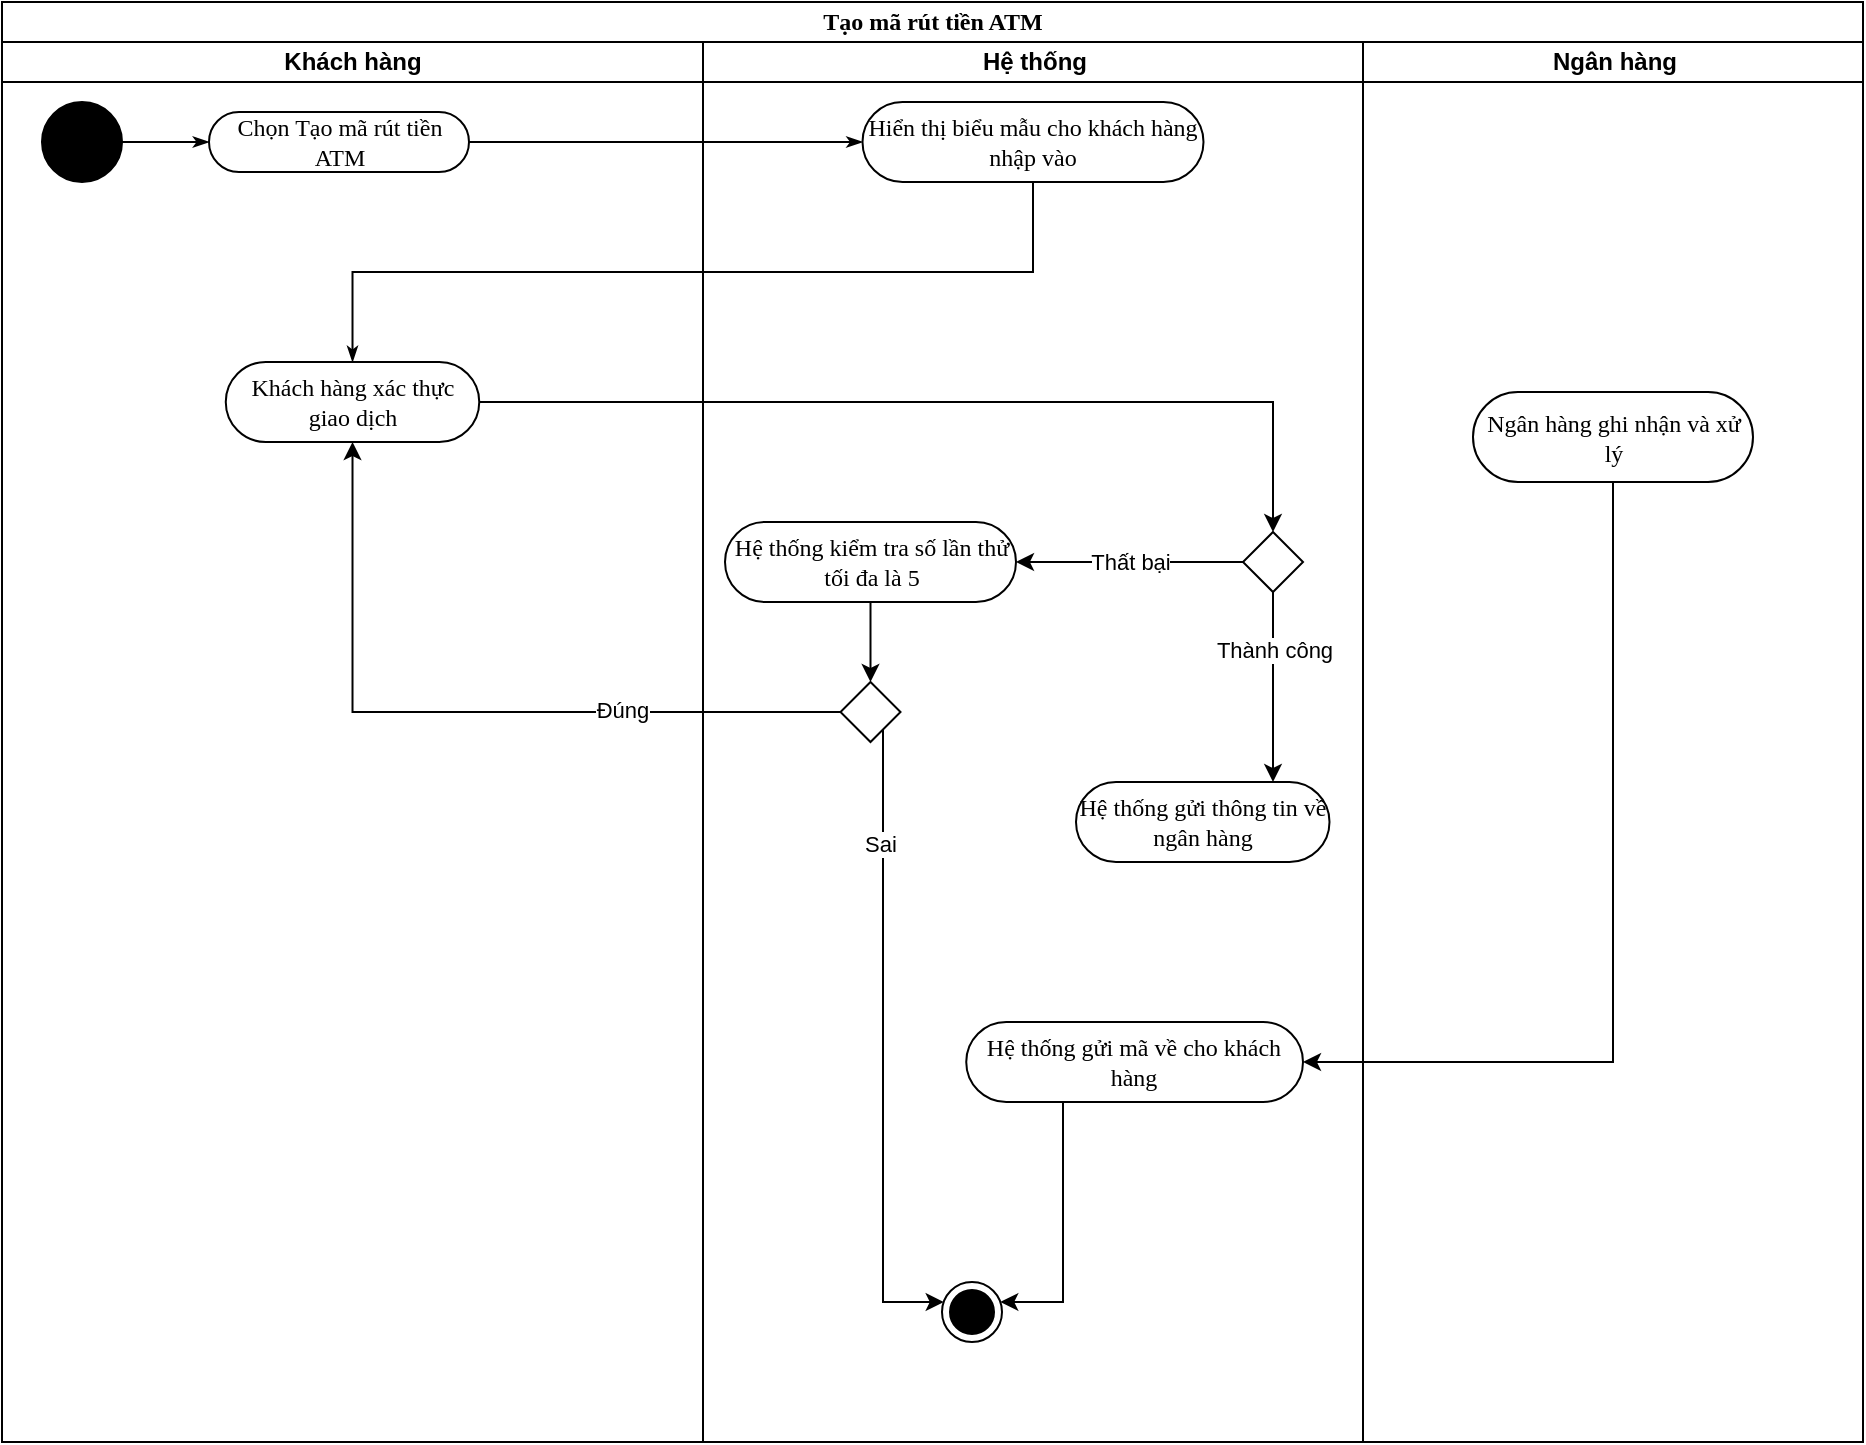 <mxfile version="26.0.16">
  <diagram name="Page-1" id="aWHvYDmvU6KEJwanwGd7">
    <mxGraphModel dx="2811" dy="2134" grid="1" gridSize="10" guides="1" tooltips="1" connect="1" arrows="1" fold="1" page="1" pageScale="1" pageWidth="850" pageHeight="1100" math="0" shadow="0">
      <root>
        <mxCell id="0" />
        <mxCell id="1" parent="0" />
        <mxCell id="KJYIOcynAz07dcxsfuO2-17" value="Tạo mã rút tiền ATM" style="swimlane;html=1;childLayout=stackLayout;startSize=20;rounded=0;shadow=0;comic=0;labelBackgroundColor=none;strokeWidth=1;fontFamily=Verdana;fontSize=12;align=center;fixedWidth=1;" parent="1" vertex="1">
          <mxGeometry x="40" y="40" width="930.5" height="720" as="geometry">
            <mxRectangle x="40" y="20" width="70" height="30" as="alternateBounds" />
          </mxGeometry>
        </mxCell>
        <mxCell id="KJYIOcynAz07dcxsfuO2-72" style="rounded=0;html=1;labelBackgroundColor=none;startArrow=none;startFill=0;startSize=5;endArrow=classicThin;endFill=1;endSize=5;jettySize=auto;orthogonalLoop=1;strokeWidth=1;fontFamily=Verdana;fontSize=12" parent="KJYIOcynAz07dcxsfuO2-17" source="KJYIOcynAz07dcxsfuO2-46" target="Yu1xLJiBmAxWLEI_7CF--1" edge="1">
          <mxGeometry relative="1" as="geometry">
            <mxPoint x="412" y="70" as="targetPoint" />
          </mxGeometry>
        </mxCell>
        <mxCell id="KJYIOcynAz07dcxsfuO2-18" value="Khách hàng" style="swimlane;html=1;startSize=20;" parent="KJYIOcynAz07dcxsfuO2-17" vertex="1">
          <mxGeometry y="20" width="350.5" height="700" as="geometry" />
        </mxCell>
        <mxCell id="KJYIOcynAz07dcxsfuO2-45" value="" style="ellipse;whiteSpace=wrap;html=1;rounded=0;shadow=0;comic=0;labelBackgroundColor=none;strokeWidth=1;fillColor=#000000;fontFamily=Verdana;fontSize=12;align=center;" parent="KJYIOcynAz07dcxsfuO2-18" vertex="1">
          <mxGeometry x="20" y="30" width="40" height="40" as="geometry" />
        </mxCell>
        <mxCell id="KJYIOcynAz07dcxsfuO2-46" value="Chọn Tạo mã rút tiền ATM" style="rounded=1;whiteSpace=wrap;html=1;shadow=0;comic=0;labelBackgroundColor=none;strokeWidth=1;fontFamily=Verdana;fontSize=12;align=center;arcSize=50;" parent="KJYIOcynAz07dcxsfuO2-18" vertex="1">
          <mxGeometry x="103.5" y="35" width="130" height="30" as="geometry" />
        </mxCell>
        <mxCell id="KJYIOcynAz07dcxsfuO2-44" style="edgeStyle=orthogonalEdgeStyle;rounded=0;html=1;labelBackgroundColor=none;startArrow=none;startFill=0;startSize=5;endArrow=classicThin;endFill=1;endSize=5;jettySize=auto;orthogonalLoop=1;strokeWidth=1;fontFamily=Verdana;fontSize=12" parent="KJYIOcynAz07dcxsfuO2-18" source="KJYIOcynAz07dcxsfuO2-45" target="KJYIOcynAz07dcxsfuO2-46" edge="1">
          <mxGeometry relative="1" as="geometry" />
        </mxCell>
        <mxCell id="Yu1xLJiBmAxWLEI_7CF--2" value="Khách hàng xác thực giao dịch" style="rounded=1;whiteSpace=wrap;html=1;shadow=0;comic=0;labelBackgroundColor=none;strokeWidth=1;fontFamily=Verdana;fontSize=12;align=center;arcSize=50;" vertex="1" parent="KJYIOcynAz07dcxsfuO2-18">
          <mxGeometry x="111.88" y="160" width="126.75" height="40" as="geometry" />
        </mxCell>
        <mxCell id="KJYIOcynAz07dcxsfuO2-27" value="Hệ thống" style="swimlane;html=1;startSize=20;" parent="KJYIOcynAz07dcxsfuO2-17" vertex="1">
          <mxGeometry x="350.5" y="20" width="330" height="700" as="geometry" />
        </mxCell>
        <mxCell id="KJYIOcynAz07dcxsfuO2-187" value="" style="ellipse;html=1;shape=endState;fillColor=strokeColor;" parent="KJYIOcynAz07dcxsfuO2-27" vertex="1">
          <mxGeometry x="119.5" y="620" width="30" height="30" as="geometry" />
        </mxCell>
        <mxCell id="Yu1xLJiBmAxWLEI_7CF--1" value="Hiển thị biểu mẫu cho khách hàng nhập vào" style="rounded=1;whiteSpace=wrap;html=1;shadow=0;comic=0;labelBackgroundColor=none;strokeWidth=1;fontFamily=Verdana;fontSize=12;align=center;arcSize=50;" vertex="1" parent="KJYIOcynAz07dcxsfuO2-27">
          <mxGeometry x="79.75" y="30" width="170.5" height="40" as="geometry" />
        </mxCell>
        <mxCell id="Yu1xLJiBmAxWLEI_7CF--4" value="Hệ thống gửi thông tin về ngân hàng" style="rounded=1;whiteSpace=wrap;html=1;shadow=0;comic=0;labelBackgroundColor=none;strokeWidth=1;fontFamily=Verdana;fontSize=12;align=center;arcSize=50;" vertex="1" parent="KJYIOcynAz07dcxsfuO2-27">
          <mxGeometry x="186.5" y="370" width="126.75" height="40" as="geometry" />
        </mxCell>
        <mxCell id="Yu1xLJiBmAxWLEI_7CF--29" style="edgeStyle=elbowEdgeStyle;rounded=0;orthogonalLoop=1;jettySize=auto;html=1;" edge="1" parent="KJYIOcynAz07dcxsfuO2-27" source="Yu1xLJiBmAxWLEI_7CF--12" target="KJYIOcynAz07dcxsfuO2-187">
          <mxGeometry relative="1" as="geometry">
            <Array as="points">
              <mxPoint x="180" y="630" />
            </Array>
          </mxGeometry>
        </mxCell>
        <mxCell id="Yu1xLJiBmAxWLEI_7CF--12" value="Hệ thống gửi mã về cho khách hàng" style="rounded=1;whiteSpace=wrap;html=1;shadow=0;comic=0;labelBackgroundColor=none;strokeWidth=1;fontFamily=Verdana;fontSize=12;align=center;arcSize=50;" vertex="1" parent="KJYIOcynAz07dcxsfuO2-27">
          <mxGeometry x="131.62" y="490" width="168.38" height="40" as="geometry" />
        </mxCell>
        <mxCell id="Yu1xLJiBmAxWLEI_7CF--25" value="Thất bại" style="edgeStyle=elbowEdgeStyle;rounded=0;orthogonalLoop=1;jettySize=auto;html=1;elbow=vertical;" edge="1" parent="KJYIOcynAz07dcxsfuO2-27" source="Yu1xLJiBmAxWLEI_7CF--16" target="Yu1xLJiBmAxWLEI_7CF--20">
          <mxGeometry relative="1" as="geometry" />
        </mxCell>
        <mxCell id="Yu1xLJiBmAxWLEI_7CF--16" value="" style="rhombus;" vertex="1" parent="KJYIOcynAz07dcxsfuO2-27">
          <mxGeometry x="270" y="245" width="30" height="30" as="geometry" />
        </mxCell>
        <mxCell id="Yu1xLJiBmAxWLEI_7CF--5" style="edgeStyle=elbowEdgeStyle;rounded=0;orthogonalLoop=1;jettySize=auto;html=1;elbow=vertical;" edge="1" parent="KJYIOcynAz07dcxsfuO2-27" source="Yu1xLJiBmAxWLEI_7CF--16" target="Yu1xLJiBmAxWLEI_7CF--4">
          <mxGeometry relative="1" as="geometry">
            <mxPoint x="-160.5" y="240" as="sourcePoint" />
            <Array as="points">
              <mxPoint x="285" y="350" />
            </Array>
          </mxGeometry>
        </mxCell>
        <mxCell id="Yu1xLJiBmAxWLEI_7CF--14" value="Thành công" style="edgeLabel;html=1;align=center;verticalAlign=middle;resizable=0;points=[];" vertex="1" connectable="0" parent="Yu1xLJiBmAxWLEI_7CF--5">
          <mxGeometry x="-0.399" relative="1" as="geometry">
            <mxPoint as="offset" />
          </mxGeometry>
        </mxCell>
        <mxCell id="Yu1xLJiBmAxWLEI_7CF--27" value="" style="edgeStyle=elbowEdgeStyle;rounded=0;orthogonalLoop=1;jettySize=auto;html=1;elbow=vertical;" edge="1" parent="KJYIOcynAz07dcxsfuO2-27" source="Yu1xLJiBmAxWLEI_7CF--20" target="Yu1xLJiBmAxWLEI_7CF--26">
          <mxGeometry relative="1" as="geometry" />
        </mxCell>
        <mxCell id="Yu1xLJiBmAxWLEI_7CF--20" value="Hệ thống kiểm tra số lần thử tối đa là 5" style="rounded=1;whiteSpace=wrap;html=1;shadow=0;comic=0;labelBackgroundColor=none;strokeWidth=1;fontFamily=Verdana;fontSize=12;align=center;arcSize=50;" vertex="1" parent="KJYIOcynAz07dcxsfuO2-27">
          <mxGeometry x="11" y="240" width="145.5" height="40" as="geometry" />
        </mxCell>
        <mxCell id="Yu1xLJiBmAxWLEI_7CF--30" style="edgeStyle=elbowEdgeStyle;rounded=0;orthogonalLoop=1;jettySize=auto;html=1;" edge="1" parent="KJYIOcynAz07dcxsfuO2-27" source="Yu1xLJiBmAxWLEI_7CF--26" target="KJYIOcynAz07dcxsfuO2-187">
          <mxGeometry relative="1" as="geometry">
            <mxPoint x="83.75" y="512" as="targetPoint" />
            <Array as="points">
              <mxPoint x="90" y="630" />
            </Array>
          </mxGeometry>
        </mxCell>
        <mxCell id="Yu1xLJiBmAxWLEI_7CF--34" value="Sai" style="edgeLabel;html=1;align=center;verticalAlign=middle;resizable=0;points=[];" vertex="1" connectable="0" parent="Yu1xLJiBmAxWLEI_7CF--30">
          <mxGeometry x="-0.639" y="-2" relative="1" as="geometry">
            <mxPoint as="offset" />
          </mxGeometry>
        </mxCell>
        <mxCell id="Yu1xLJiBmAxWLEI_7CF--26" value="" style="rhombus;" vertex="1" parent="KJYIOcynAz07dcxsfuO2-27">
          <mxGeometry x="68.75" y="320" width="30" height="30" as="geometry" />
        </mxCell>
        <mxCell id="KJYIOcynAz07dcxsfuO2-165" value="Ngân hàng" style="swimlane;html=1;startSize=20;" parent="KJYIOcynAz07dcxsfuO2-17" vertex="1">
          <mxGeometry x="680.5" y="20" width="250" height="700" as="geometry" />
        </mxCell>
        <mxCell id="Yu1xLJiBmAxWLEI_7CF--10" value="Ngân hàng ghi nhận và xử lý" style="rounded=1;whiteSpace=wrap;html=1;shadow=0;comic=0;labelBackgroundColor=none;strokeWidth=1;fontFamily=Verdana;fontSize=12;align=center;arcSize=50;" vertex="1" parent="KJYIOcynAz07dcxsfuO2-165">
          <mxGeometry x="55" y="175" width="140" height="45" as="geometry" />
        </mxCell>
        <mxCell id="Yu1xLJiBmAxWLEI_7CF--3" style="rounded=0;html=1;labelBackgroundColor=none;startArrow=none;startFill=0;startSize=5;endArrow=classicThin;endFill=1;endSize=5;jettySize=auto;orthogonalLoop=1;strokeWidth=1;fontFamily=Verdana;fontSize=12;edgeStyle=elbowEdgeStyle;elbow=vertical;" edge="1" parent="KJYIOcynAz07dcxsfuO2-17" source="Yu1xLJiBmAxWLEI_7CF--1" target="Yu1xLJiBmAxWLEI_7CF--2">
          <mxGeometry relative="1" as="geometry">
            <mxPoint x="440" y="80" as="targetPoint" />
            <mxPoint x="244" y="80" as="sourcePoint" />
          </mxGeometry>
        </mxCell>
        <mxCell id="Yu1xLJiBmAxWLEI_7CF--11" style="edgeStyle=elbowEdgeStyle;rounded=0;orthogonalLoop=1;jettySize=auto;html=1;elbow=vertical;" edge="1" parent="KJYIOcynAz07dcxsfuO2-17" source="Yu1xLJiBmAxWLEI_7CF--10" target="Yu1xLJiBmAxWLEI_7CF--12">
          <mxGeometry relative="1" as="geometry">
            <mxPoint x="537" y="280" as="sourcePoint" />
            <mxPoint x="520" y="360" as="targetPoint" />
            <Array as="points">
              <mxPoint x="670" y="530" />
            </Array>
          </mxGeometry>
        </mxCell>
        <mxCell id="Yu1xLJiBmAxWLEI_7CF--28" style="edgeStyle=elbowEdgeStyle;rounded=0;orthogonalLoop=1;jettySize=auto;html=1;elbow=vertical;" edge="1" parent="KJYIOcynAz07dcxsfuO2-17" source="Yu1xLJiBmAxWLEI_7CF--2" target="Yu1xLJiBmAxWLEI_7CF--16">
          <mxGeometry relative="1" as="geometry">
            <Array as="points">
              <mxPoint x="400" y="200" />
            </Array>
          </mxGeometry>
        </mxCell>
        <mxCell id="Yu1xLJiBmAxWLEI_7CF--31" style="edgeStyle=elbowEdgeStyle;rounded=0;orthogonalLoop=1;jettySize=auto;html=1;elbow=vertical;" edge="1" parent="KJYIOcynAz07dcxsfuO2-17" source="Yu1xLJiBmAxWLEI_7CF--26" target="Yu1xLJiBmAxWLEI_7CF--2">
          <mxGeometry relative="1" as="geometry">
            <Array as="points">
              <mxPoint x="300" y="355" />
            </Array>
          </mxGeometry>
        </mxCell>
        <mxCell id="Yu1xLJiBmAxWLEI_7CF--35" value="Đúng" style="edgeLabel;html=1;align=center;verticalAlign=middle;resizable=0;points=[];" vertex="1" connectable="0" parent="Yu1xLJiBmAxWLEI_7CF--31">
          <mxGeometry x="-0.42" y="-1" relative="1" as="geometry">
            <mxPoint as="offset" />
          </mxGeometry>
        </mxCell>
      </root>
    </mxGraphModel>
  </diagram>
</mxfile>

